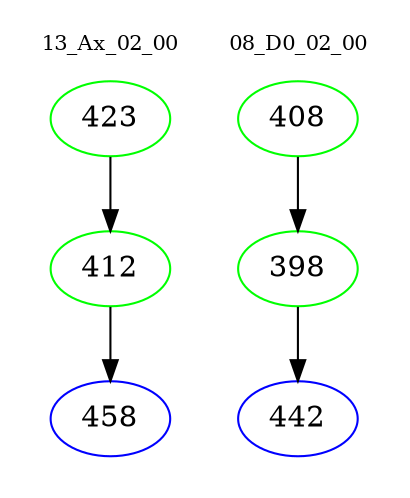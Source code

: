 digraph{
subgraph cluster_0 {
color = white
label = "13_Ax_02_00";
fontsize=10;
T0_423 [label="423", color="green"]
T0_423 -> T0_412 [color="black"]
T0_412 [label="412", color="green"]
T0_412 -> T0_458 [color="black"]
T0_458 [label="458", color="blue"]
}
subgraph cluster_1 {
color = white
label = "08_D0_02_00";
fontsize=10;
T1_408 [label="408", color="green"]
T1_408 -> T1_398 [color="black"]
T1_398 [label="398", color="green"]
T1_398 -> T1_442 [color="black"]
T1_442 [label="442", color="blue"]
}
}
